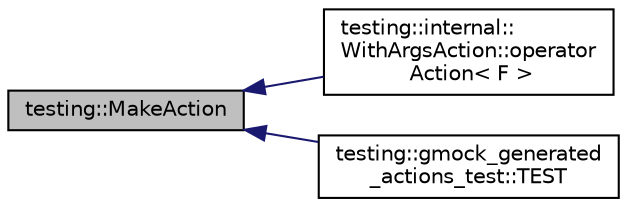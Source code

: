 digraph "testing::MakeAction"
{
  edge [fontname="Helvetica",fontsize="10",labelfontname="Helvetica",labelfontsize="10"];
  node [fontname="Helvetica",fontsize="10",shape=record];
  rankdir="LR";
  Node1060 [label="testing::MakeAction",height=0.2,width=0.4,color="black", fillcolor="grey75", style="filled", fontcolor="black"];
  Node1060 -> Node1061 [dir="back",color="midnightblue",fontsize="10",style="solid",fontname="Helvetica"];
  Node1061 [label="testing::internal::\lWithArgsAction::operator\l Action\< F \>",height=0.2,width=0.4,color="black", fillcolor="white", style="filled",URL="$dc/d02/classtesting_1_1internal_1_1_with_args_action.html#ab6d8f89fd5a54f2914da2523b2ba6ee5"];
  Node1060 -> Node1062 [dir="back",color="midnightblue",fontsize="10",style="solid",fontname="Helvetica"];
  Node1062 [label="testing::gmock_generated\l_actions_test::TEST",height=0.2,width=0.4,color="black", fillcolor="white", style="filled",URL="$d7/dae/namespacetesting_1_1gmock__generated__actions__test.html#a5380c41df40cb159d58d4c4c81aeac19"];
}
